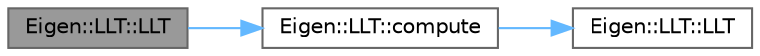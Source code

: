digraph "Eigen::LLT::LLT"
{
 // LATEX_PDF_SIZE
  bgcolor="transparent";
  edge [fontname=Helvetica,fontsize=10,labelfontname=Helvetica,labelfontsize=10];
  node [fontname=Helvetica,fontsize=10,shape=box,height=0.2,width=0.4];
  rankdir="LR";
  Node1 [id="Node000001",label="Eigen::LLT::LLT",height=0.2,width=0.4,color="gray40", fillcolor="grey60", style="filled", fontcolor="black",tooltip="Constructs a LDLT factorization from a given matrix"];
  Node1 -> Node2 [id="edge1_Node000001_Node000002",color="steelblue1",style="solid",tooltip=" "];
  Node2 [id="Node000002",label="Eigen::LLT::compute",height=0.2,width=0.4,color="grey40", fillcolor="white", style="filled",URL="$class_eigen_1_1_l_l_t.html#a9ff2f450165af66e105c12c2f724311a",tooltip=" "];
  Node2 -> Node3 [id="edge2_Node000002_Node000003",color="steelblue1",style="solid",tooltip=" "];
  Node3 [id="Node000003",label="Eigen::LLT::LLT",height=0.2,width=0.4,color="grey40", fillcolor="white", style="filled",URL="$class_eigen_1_1_l_l_t.html#a16d1ec9ea6497ba1febb242c2e8a7a96",tooltip="Default Constructor."];
}
